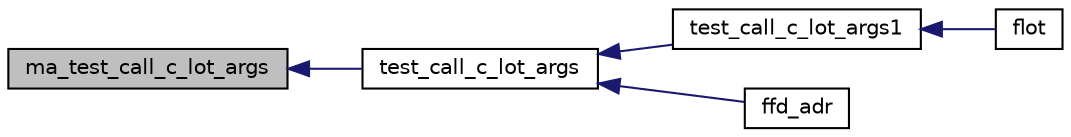 digraph "ma_test_call_c_lot_args"
{
  edge [fontname="Helvetica",fontsize="10",labelfontname="Helvetica",labelfontsize="10"];
  node [fontname="Helvetica",fontsize="10",shape=record];
  rankdir="LR";
  Node1 [label="ma_test_call_c_lot_args",height=0.2,width=0.4,color="black", fillcolor="grey75", style="filled", fontcolor="black"];
  Node1 -> Node2 [dir="back",color="midnightblue",fontsize="10",style="solid",fontname="Helvetica"];
  Node2 [label="test_call_c_lot_args",height=0.2,width=0.4,color="black", fillcolor="white", style="filled",URL="$asm_8c.html#a36e3386058b632fd03d022a4a8a7229a"];
  Node2 -> Node3 [dir="back",color="midnightblue",fontsize="10",style="solid",fontname="Helvetica"];
  Node3 [label="test_call_c_lot_args1",height=0.2,width=0.4,color="black", fillcolor="white", style="filled",URL="$chkma_8c.html#a777ecd243e571163cbfbc95191d19cee"];
  Node3 -> Node4 [dir="back",color="midnightblue",fontsize="10",style="solid",fontname="Helvetica"];
  Node4 [label="flot",height=0.2,width=0.4,color="black", fillcolor="white", style="filled",URL="$asm_8c.html#a563bf702b57593f3da57f72fe26347bc"];
  Node2 -> Node5 [dir="back",color="midnightblue",fontsize="10",style="solid",fontname="Helvetica"];
  Node5 [label="ffd_adr",height=0.2,width=0.4,color="black", fillcolor="white", style="filled",URL="$asm_8c.html#aa392b93117c63f0f5b61211133c5a205"];
}
